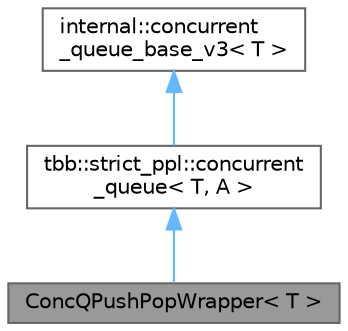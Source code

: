 digraph "ConcQPushPopWrapper&lt; T &gt;"
{
 // LATEX_PDF_SIZE
  bgcolor="transparent";
  edge [fontname=Helvetica,fontsize=10,labelfontname=Helvetica,labelfontsize=10];
  node [fontname=Helvetica,fontsize=10,shape=box,height=0.2,width=0.4];
  Node1 [id="Node000001",label="ConcQPushPopWrapper\< T \>",height=0.2,width=0.4,color="gray40", fillcolor="grey60", style="filled", fontcolor="black",tooltip=" "];
  Node2 -> Node1 [id="edge3_Node000001_Node000002",dir="back",color="steelblue1",style="solid",tooltip=" "];
  Node2 [id="Node000002",label="tbb::strict_ppl::concurrent\l_queue\< T, A \>",height=0.2,width=0.4,color="gray40", fillcolor="white", style="filled",URL="$classtbb_1_1strict__ppl_1_1concurrent__queue.html",tooltip="A high-performance thread-safe non-blocking concurrent queue."];
  Node3 -> Node2 [id="edge4_Node000002_Node000003",dir="back",color="steelblue1",style="solid",tooltip=" "];
  Node3 [id="Node000003",label="internal::concurrent\l_queue_base_v3\< T \>",height=0.2,width=0.4,color="gray40", fillcolor="white", style="filled",tooltip=" "];
}
